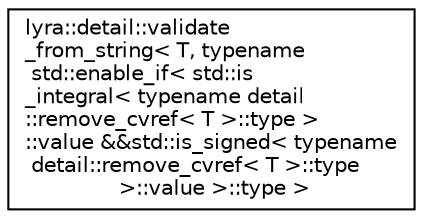 digraph "Graphical Class Hierarchy"
{
 // INTERACTIVE_SVG=YES
 // LATEX_PDF_SIZE
  edge [fontname="Helvetica",fontsize="10",labelfontname="Helvetica",labelfontsize="10"];
  node [fontname="Helvetica",fontsize="10",shape=record];
  rankdir="LR";
  Node0 [label="lyra::detail::validate\l_from_string\< T, typename\l std::enable_if\< std::is\l_integral\< typename detail\l::remove_cvref\< T \>::type \>\l::value &&std::is_signed\< typename\l detail::remove_cvref\< T \>::type\l \>::value \>::type \>",height=0.2,width=0.4,color="black", fillcolor="white", style="filled",URL="$structlyra_1_1detail_1_1validate__from__string_3_01_t_00_01typename_01std_1_1enable__if_3_01std_de02f40d74ee53f8fcf5fa4df29aef20.html",tooltip=" "];
}
